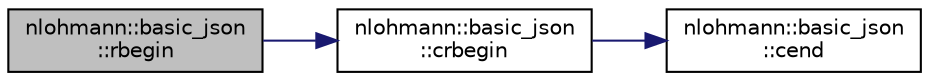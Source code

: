 digraph "nlohmann::basic_json::rbegin"
{
 // LATEX_PDF_SIZE
  edge [fontname="Helvetica",fontsize="10",labelfontname="Helvetica",labelfontsize="10"];
  node [fontname="Helvetica",fontsize="10",shape=record];
  rankdir="LR";
  Node1 [label="nlohmann::basic_json\l::rbegin",height=0.2,width=0.4,color="black", fillcolor="grey75", style="filled", fontcolor="black",tooltip="returns a const reverse iterator to the last element"];
  Node1 -> Node2 [color="midnightblue",fontsize="10",style="solid"];
  Node2 [label="nlohmann::basic_json\l::crbegin",height=0.2,width=0.4,color="black", fillcolor="white", style="filled",URL="$classnlohmann_1_1basic__json.html#abe4ea2bbb97eba3baad6c4286366e7c5",tooltip="returns a const reverse iterator to the last element"];
  Node2 -> Node3 [color="midnightblue",fontsize="10",style="solid"];
  Node3 [label="nlohmann::basic_json\l::cend",height=0.2,width=0.4,color="black", fillcolor="white", style="filled",URL="$classnlohmann_1_1basic__json.html#aab2588e4f8767b792656e5ebcf922a9f",tooltip="returns a const iterator to one past the last element"];
}
